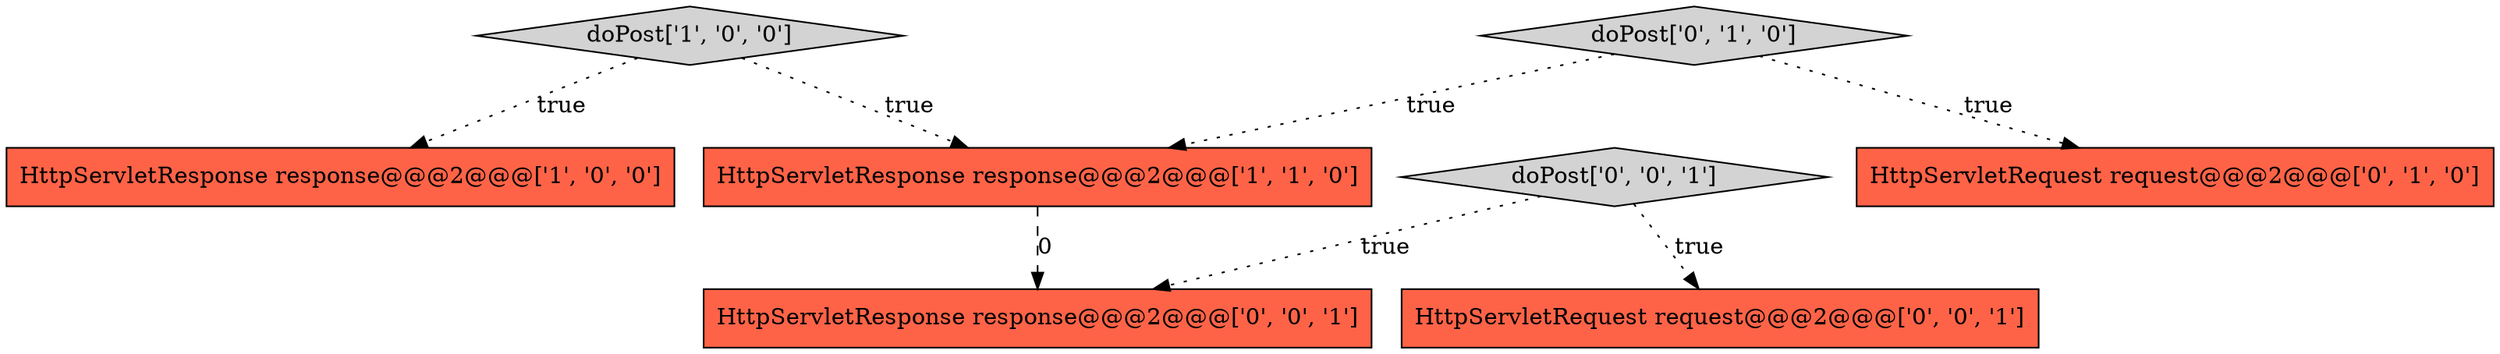 digraph {
1 [style = filled, label = "doPost['1', '0', '0']", fillcolor = lightgray, shape = diamond image = "AAA0AAABBB1BBB"];
4 [style = filled, label = "doPost['0', '1', '0']", fillcolor = lightgray, shape = diamond image = "AAA0AAABBB2BBB"];
3 [style = filled, label = "HttpServletRequest request@@@2@@@['0', '1', '0']", fillcolor = tomato, shape = box image = "AAA0AAABBB2BBB"];
6 [style = filled, label = "HttpServletResponse response@@@2@@@['0', '0', '1']", fillcolor = tomato, shape = box image = "AAA0AAABBB3BBB"];
7 [style = filled, label = "doPost['0', '0', '1']", fillcolor = lightgray, shape = diamond image = "AAA0AAABBB3BBB"];
0 [style = filled, label = "HttpServletResponse response@@@2@@@['1', '0', '0']", fillcolor = tomato, shape = box image = "AAA0AAABBB1BBB"];
2 [style = filled, label = "HttpServletResponse response@@@2@@@['1', '1', '0']", fillcolor = tomato, shape = box image = "AAA0AAABBB1BBB"];
5 [style = filled, label = "HttpServletRequest request@@@2@@@['0', '0', '1']", fillcolor = tomato, shape = box image = "AAA0AAABBB3BBB"];
1->2 [style = dotted, label="true"];
2->6 [style = dashed, label="0"];
4->3 [style = dotted, label="true"];
1->0 [style = dotted, label="true"];
4->2 [style = dotted, label="true"];
7->5 [style = dotted, label="true"];
7->6 [style = dotted, label="true"];
}
